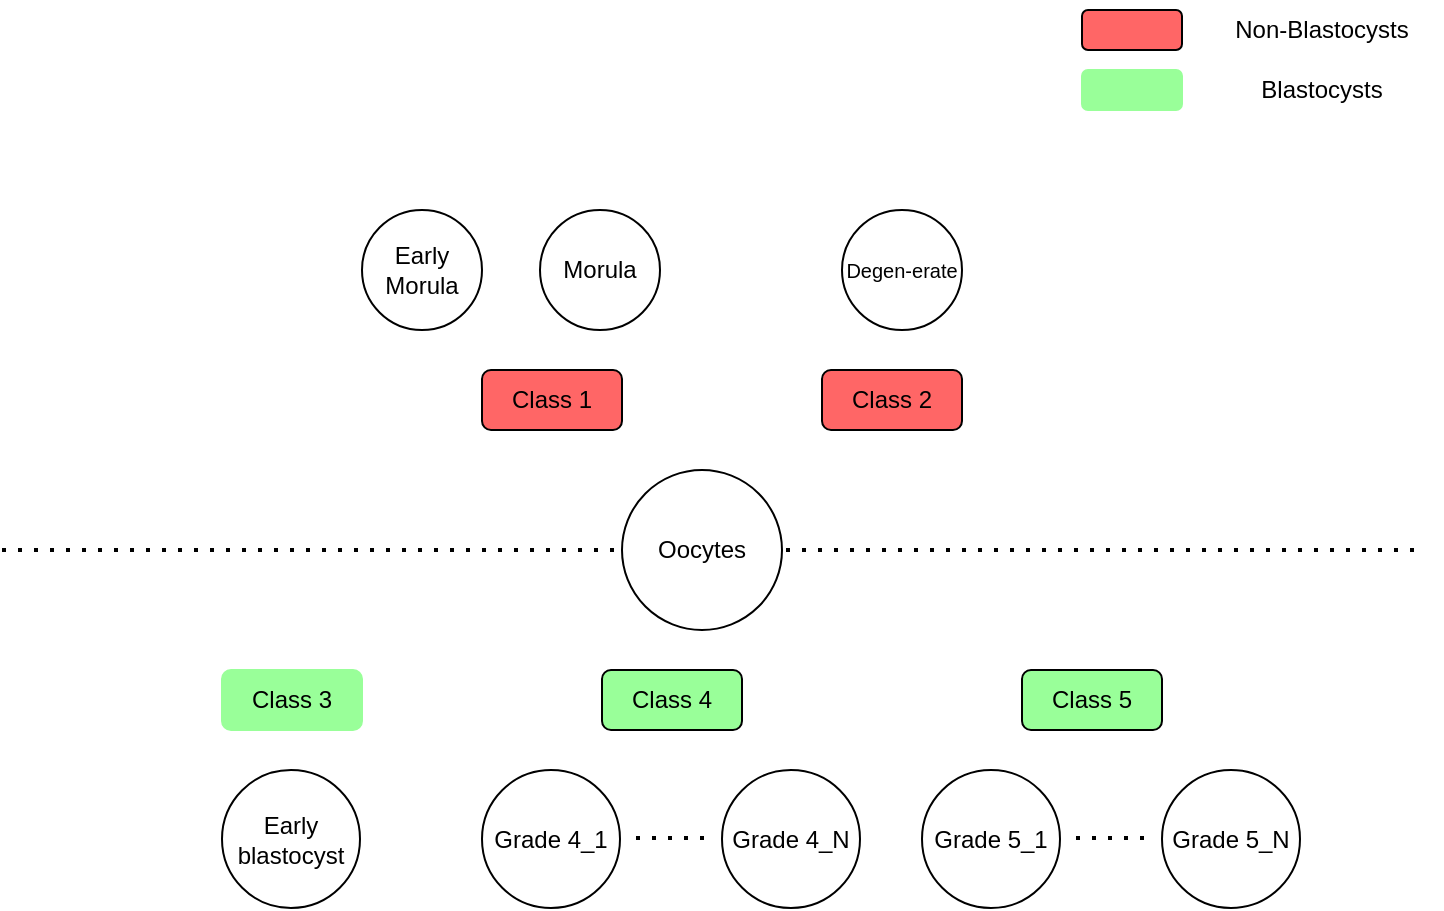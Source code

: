 <mxfile version="21.2.1" type="github">
  <diagram name="Page-1" id="chNrh5IAOXUtzOCDfoZT">
    <mxGraphModel dx="1607" dy="763" grid="1" gridSize="10" guides="1" tooltips="1" connect="1" arrows="1" fold="1" page="1" pageScale="1" pageWidth="850" pageHeight="1100" math="0" shadow="0">
      <root>
        <mxCell id="0" />
        <mxCell id="1" parent="0" />
        <mxCell id="32GEzlC8_-ixo2tJrArx-2" value="" style="endArrow=none;dashed=1;html=1;dashPattern=1 3;strokeWidth=2;rounded=0;" edge="1" parent="1">
          <mxGeometry width="50" height="50" relative="1" as="geometry">
            <mxPoint x="70" y="400" as="sourcePoint" />
            <mxPoint x="780" y="400" as="targetPoint" />
          </mxGeometry>
        </mxCell>
        <mxCell id="32GEzlC8_-ixo2tJrArx-1" value="Oocytes" style="ellipse;whiteSpace=wrap;html=1;aspect=fixed;" vertex="1" parent="1">
          <mxGeometry x="380" y="360" width="80" height="80" as="geometry" />
        </mxCell>
        <mxCell id="32GEzlC8_-ixo2tJrArx-3" value="Class 1" style="rounded=1;whiteSpace=wrap;html=1;fillColor=#FF6666;" vertex="1" parent="1">
          <mxGeometry x="310" y="310" width="70" height="30" as="geometry" />
        </mxCell>
        <mxCell id="32GEzlC8_-ixo2tJrArx-4" value="Class 2" style="rounded=1;whiteSpace=wrap;html=1;fillColor=#FF6666;" vertex="1" parent="1">
          <mxGeometry x="480" y="310" width="70" height="30" as="geometry" />
        </mxCell>
        <mxCell id="32GEzlC8_-ixo2tJrArx-5" value="Early Morula" style="ellipse;whiteSpace=wrap;html=1;aspect=fixed;" vertex="1" parent="1">
          <mxGeometry x="250" y="230" width="60" height="60" as="geometry" />
        </mxCell>
        <mxCell id="32GEzlC8_-ixo2tJrArx-6" value="Morula" style="ellipse;whiteSpace=wrap;html=1;aspect=fixed;" vertex="1" parent="1">
          <mxGeometry x="339" y="230" width="60" height="60" as="geometry" />
        </mxCell>
        <mxCell id="32GEzlC8_-ixo2tJrArx-7" value="&lt;font style=&quot;font-size: 10px;&quot;&gt;Degen-erate&lt;/font&gt;" style="ellipse;whiteSpace=wrap;html=1;aspect=fixed;" vertex="1" parent="1">
          <mxGeometry x="490" y="230" width="60" height="60" as="geometry" />
        </mxCell>
        <mxCell id="32GEzlC8_-ixo2tJrArx-8" value="Class 3" style="rounded=1;whiteSpace=wrap;html=1;strokeColor=#99FF99;fillColor=#99FF99;" vertex="1" parent="1">
          <mxGeometry x="180" y="460" width="70" height="30" as="geometry" />
        </mxCell>
        <mxCell id="32GEzlC8_-ixo2tJrArx-9" value="Class 4" style="rounded=1;whiteSpace=wrap;html=1;fillColor=#99FF99;" vertex="1" parent="1">
          <mxGeometry x="370" y="460" width="70" height="30" as="geometry" />
        </mxCell>
        <mxCell id="32GEzlC8_-ixo2tJrArx-10" value="Class 5" style="rounded=1;whiteSpace=wrap;html=1;fillColor=#99FF99;" vertex="1" parent="1">
          <mxGeometry x="580" y="460" width="70" height="30" as="geometry" />
        </mxCell>
        <mxCell id="32GEzlC8_-ixo2tJrArx-11" value="Early blastocyst" style="ellipse;whiteSpace=wrap;html=1;aspect=fixed;" vertex="1" parent="1">
          <mxGeometry x="180" y="510" width="69" height="69" as="geometry" />
        </mxCell>
        <mxCell id="32GEzlC8_-ixo2tJrArx-12" value="Grade 4_1" style="ellipse;whiteSpace=wrap;html=1;aspect=fixed;" vertex="1" parent="1">
          <mxGeometry x="310" y="510" width="69" height="69" as="geometry" />
        </mxCell>
        <mxCell id="32GEzlC8_-ixo2tJrArx-13" value="Grade 4_N" style="ellipse;whiteSpace=wrap;html=1;aspect=fixed;" vertex="1" parent="1">
          <mxGeometry x="430" y="510" width="69" height="69" as="geometry" />
        </mxCell>
        <mxCell id="32GEzlC8_-ixo2tJrArx-14" value="" style="endArrow=none;dashed=1;html=1;dashPattern=1 3;strokeWidth=2;rounded=0;" edge="1" parent="1">
          <mxGeometry width="50" height="50" relative="1" as="geometry">
            <mxPoint x="387" y="544" as="sourcePoint" />
            <mxPoint x="422" y="544" as="targetPoint" />
          </mxGeometry>
        </mxCell>
        <mxCell id="32GEzlC8_-ixo2tJrArx-15" value="Grade 5_1" style="ellipse;whiteSpace=wrap;html=1;aspect=fixed;" vertex="1" parent="1">
          <mxGeometry x="530" y="510" width="69" height="69" as="geometry" />
        </mxCell>
        <mxCell id="32GEzlC8_-ixo2tJrArx-16" value="Grade 5_N" style="ellipse;whiteSpace=wrap;html=1;aspect=fixed;" vertex="1" parent="1">
          <mxGeometry x="650" y="510" width="69" height="69" as="geometry" />
        </mxCell>
        <mxCell id="32GEzlC8_-ixo2tJrArx-17" value="" style="endArrow=none;dashed=1;html=1;dashPattern=1 3;strokeWidth=2;rounded=0;" edge="1" parent="1">
          <mxGeometry width="50" height="50" relative="1" as="geometry">
            <mxPoint x="607" y="544" as="sourcePoint" />
            <mxPoint x="642" y="544" as="targetPoint" />
          </mxGeometry>
        </mxCell>
        <mxCell id="32GEzlC8_-ixo2tJrArx-18" value="" style="rounded=1;whiteSpace=wrap;html=1;fillColor=#FF6666;" vertex="1" parent="1">
          <mxGeometry x="610" y="130" width="50" height="20" as="geometry" />
        </mxCell>
        <mxCell id="32GEzlC8_-ixo2tJrArx-19" value="" style="rounded=1;whiteSpace=wrap;html=1;strokeColor=#99FF99;fillColor=#99FF99;" vertex="1" parent="1">
          <mxGeometry x="610" y="160" width="50" height="20" as="geometry" />
        </mxCell>
        <mxCell id="32GEzlC8_-ixo2tJrArx-20" value="Non-Blastocysts" style="text;strokeColor=none;align=center;fillColor=none;html=1;verticalAlign=middle;whiteSpace=wrap;rounded=0;" vertex="1" parent="1">
          <mxGeometry x="670" y="125" width="120" height="30" as="geometry" />
        </mxCell>
        <mxCell id="32GEzlC8_-ixo2tJrArx-21" value="Blastocysts" style="text;strokeColor=none;align=center;fillColor=none;html=1;verticalAlign=middle;whiteSpace=wrap;rounded=0;" vertex="1" parent="1">
          <mxGeometry x="670" y="155" width="120" height="30" as="geometry" />
        </mxCell>
      </root>
    </mxGraphModel>
  </diagram>
</mxfile>
